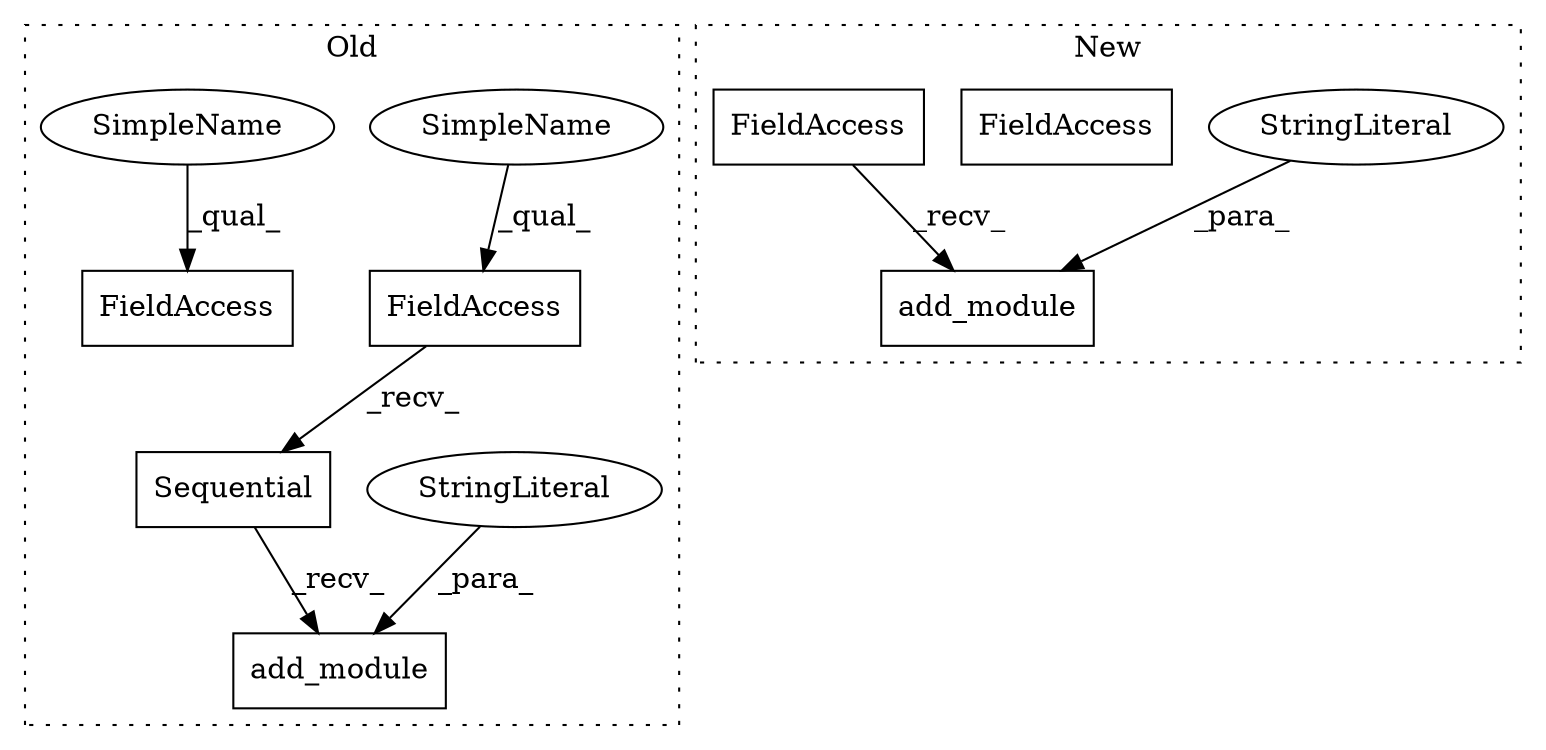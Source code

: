 digraph G {
subgraph cluster0 {
1 [label="add_module" a="32" s="2507,2566" l="11,1" shape="box"];
3 [label="StringLiteral" a="45" s="2518" l="12" shape="ellipse"];
5 [label="Sequential" a="32" s="2291" l="12" shape="box"];
6 [label="FieldAccess" a="22" s="2282" l="8" shape="box"];
7 [label="FieldAccess" a="22" s="2345" l="8" shape="box"];
9 [label="SimpleName" a="42" s="2282" l="5" shape="ellipse"];
10 [label="SimpleName" a="42" s="2345" l="5" shape="ellipse"];
label = "Old";
style="dotted";
}
subgraph cluster1 {
2 [label="add_module" a="32" s="3753,3824" l="11,1" shape="box"];
4 [label="StringLiteral" a="45" s="3764" l="12" shape="ellipse"];
8 [label="FieldAccess" a="22" s="3739" l="13" shape="box"];
11 [label="FieldAccess" a="22" s="3739" l="13" shape="box"];
label = "New";
style="dotted";
}
3 -> 1 [label="_para_"];
4 -> 2 [label="_para_"];
5 -> 1 [label="_recv_"];
6 -> 5 [label="_recv_"];
9 -> 6 [label="_qual_"];
10 -> 7 [label="_qual_"];
11 -> 2 [label="_recv_"];
}